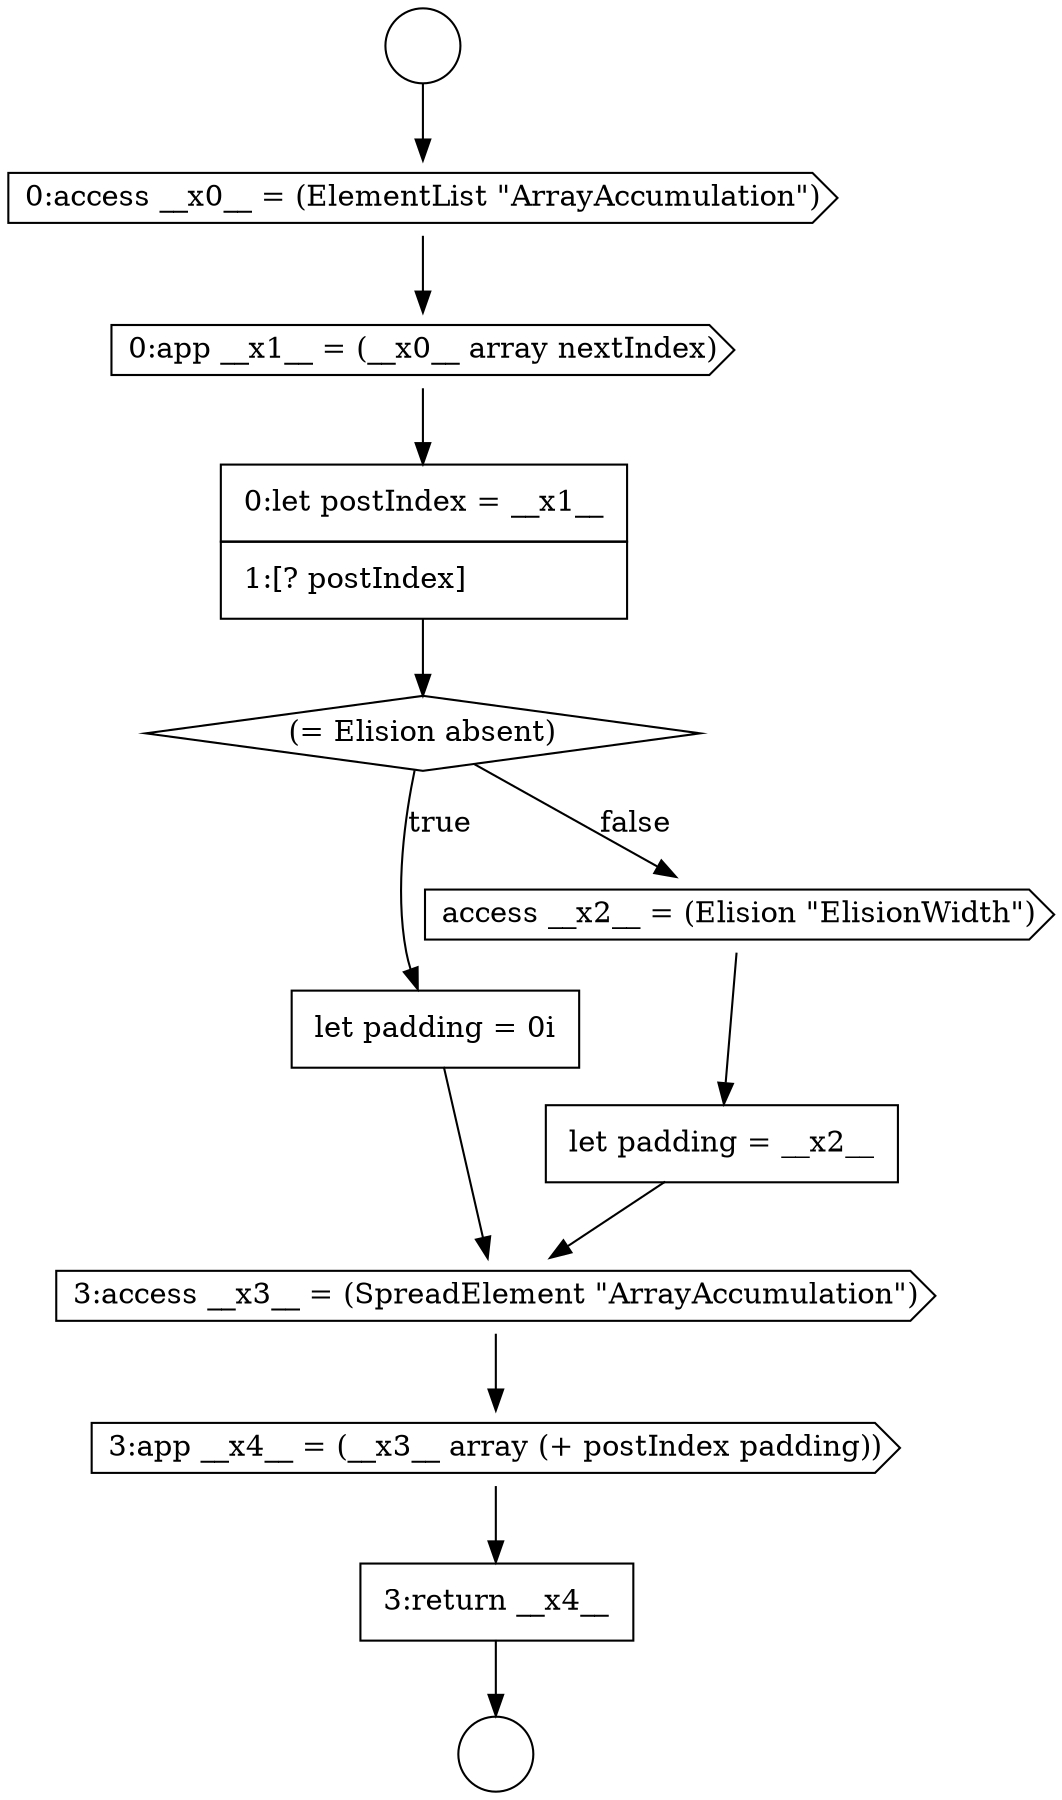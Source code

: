digraph {
  node3581 [shape=none, margin=0, label=<<font color="black">
    <table border="0" cellborder="1" cellspacing="0" cellpadding="10">
      <tr><td align="left">let padding = 0i</td></tr>
    </table>
  </font>> color="black" fillcolor="white" style=filled]
  node3577 [shape=cds, label=<<font color="black">0:access __x0__ = (ElementList &quot;ArrayAccumulation&quot;)</font>> color="black" fillcolor="white" style=filled]
  node3582 [shape=cds, label=<<font color="black">access __x2__ = (Elision &quot;ElisionWidth&quot;)</font>> color="black" fillcolor="white" style=filled]
  node3578 [shape=cds, label=<<font color="black">0:app __x1__ = (__x0__ array nextIndex)</font>> color="black" fillcolor="white" style=filled]
  node3579 [shape=none, margin=0, label=<<font color="black">
    <table border="0" cellborder="1" cellspacing="0" cellpadding="10">
      <tr><td align="left">0:let postIndex = __x1__</td></tr>
      <tr><td align="left">1:[? postIndex]</td></tr>
    </table>
  </font>> color="black" fillcolor="white" style=filled]
  node3586 [shape=none, margin=0, label=<<font color="black">
    <table border="0" cellborder="1" cellspacing="0" cellpadding="10">
      <tr><td align="left">3:return __x4__</td></tr>
    </table>
  </font>> color="black" fillcolor="white" style=filled]
  node3583 [shape=none, margin=0, label=<<font color="black">
    <table border="0" cellborder="1" cellspacing="0" cellpadding="10">
      <tr><td align="left">let padding = __x2__</td></tr>
    </table>
  </font>> color="black" fillcolor="white" style=filled]
  node3576 [shape=circle label=" " color="black" fillcolor="white" style=filled]
  node3584 [shape=cds, label=<<font color="black">3:access __x3__ = (SpreadElement &quot;ArrayAccumulation&quot;)</font>> color="black" fillcolor="white" style=filled]
  node3585 [shape=cds, label=<<font color="black">3:app __x4__ = (__x3__ array (+ postIndex padding))</font>> color="black" fillcolor="white" style=filled]
  node3580 [shape=diamond, label=<<font color="black">(= Elision absent)</font>> color="black" fillcolor="white" style=filled]
  node3575 [shape=circle label=" " color="black" fillcolor="white" style=filled]
  node3586 -> node3576 [ color="black"]
  node3577 -> node3578 [ color="black"]
  node3582 -> node3583 [ color="black"]
  node3580 -> node3581 [label=<<font color="black">true</font>> color="black"]
  node3580 -> node3582 [label=<<font color="black">false</font>> color="black"]
  node3575 -> node3577 [ color="black"]
  node3585 -> node3586 [ color="black"]
  node3581 -> node3584 [ color="black"]
  node3578 -> node3579 [ color="black"]
  node3583 -> node3584 [ color="black"]
  node3584 -> node3585 [ color="black"]
  node3579 -> node3580 [ color="black"]
}
